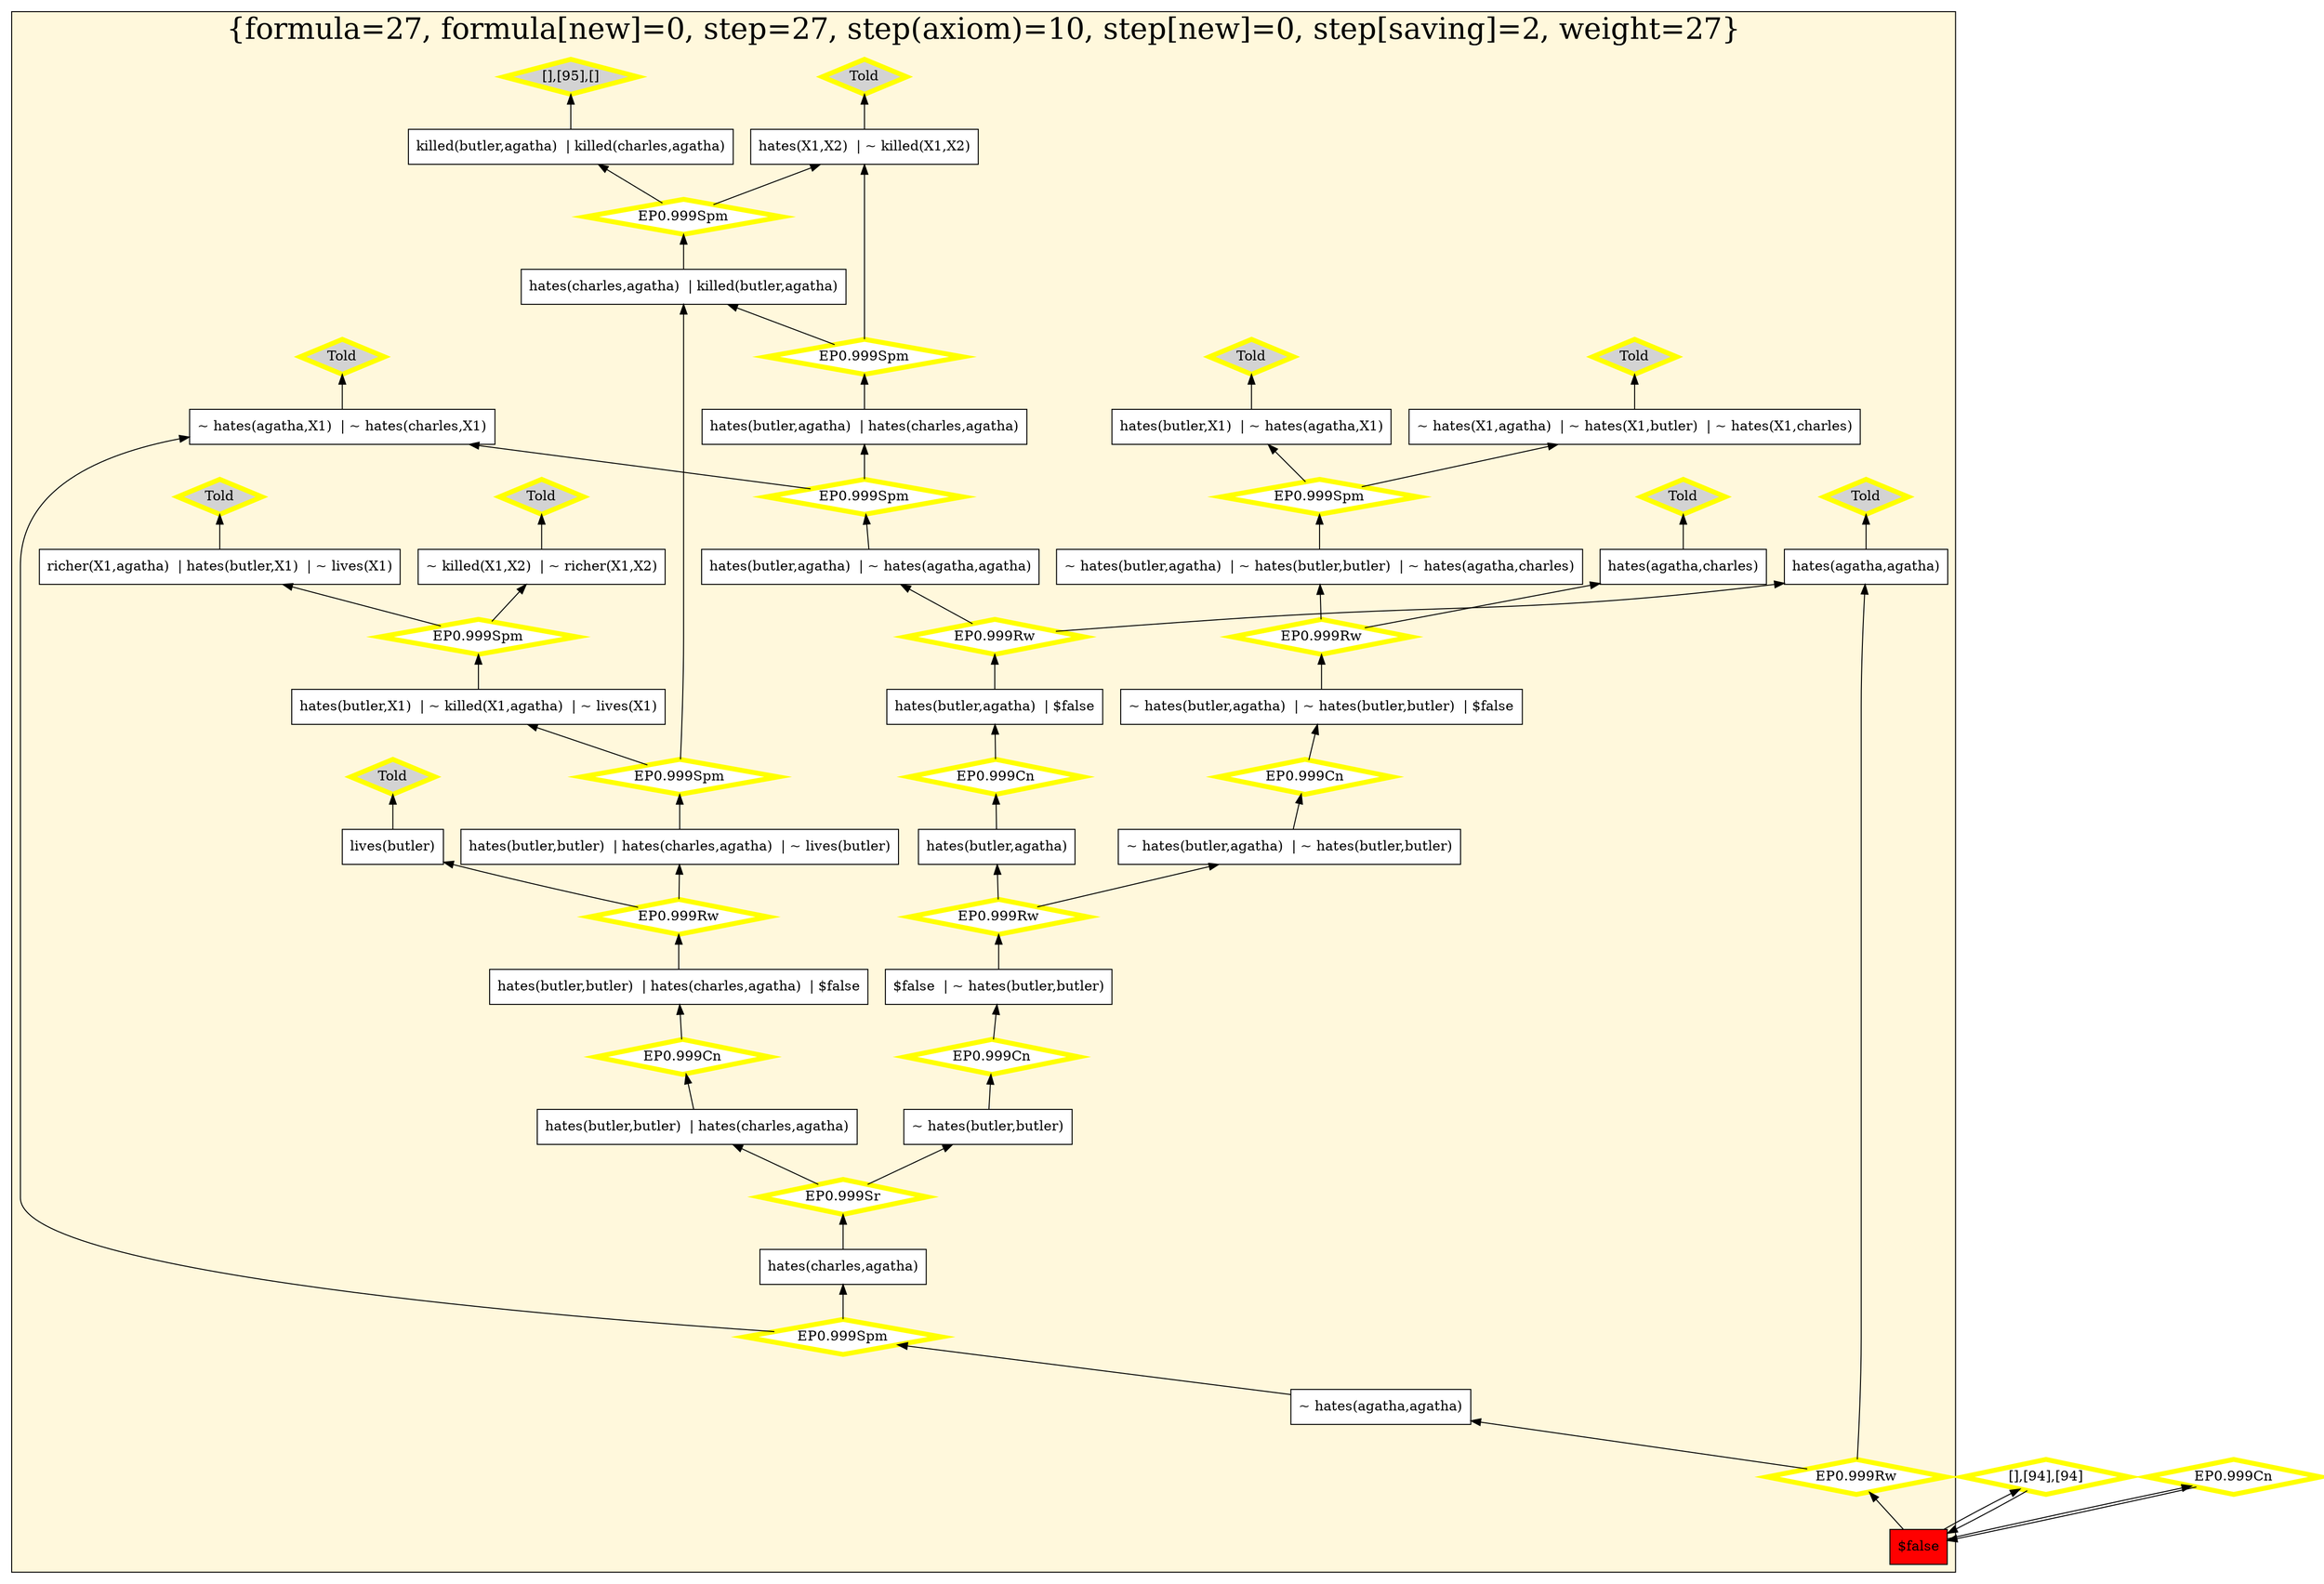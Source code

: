 digraph g 
{ rankdir=BT;
   
  "x_30" [ color="black" shape="box" label="hates(butler,butler)  | hates(charles,agatha)  | $false" fillcolor="white" style="filled"  ];
  "x_73" [ color="black" shape="box" label="hates(butler,X1)  | ~ hates(agatha,X1)" fillcolor="white" style="filled"  ];
  "x_94" [ color="black" shape="box" label="$false" fillcolor="red" style="filled"  ];
  "x_39" [ color="black" shape="box" label="richer(X1,agatha)  | hates(butler,X1)  | ~ lives(X1)" fillcolor="white" style="filled"  ];
  "x_64" [ color="black" shape="box" label="$false  | ~ hates(butler,butler)" fillcolor="white" style="filled"  ];
  "x_66" [ color="black" shape="box" label="~ hates(X1,agatha)  | ~ hates(X1,butler)  | ~ hates(X1,charles)" fillcolor="white" style="filled"  ];
  "x_36" [ color="black" shape="box" label="hates(butler,agatha)  | $false" fillcolor="white" style="filled"  ];
  "x_95" [ color="black" shape="box" label="killed(butler,agatha)  | killed(charles,agatha)" fillcolor="white" style="filled"  ];
  "x_94" [ color="black" shape="box" label="$false" fillcolor="red" style="filled"  ];
  "x_8" [ color="black" shape="box" label="~ hates(butler,agatha)  | ~ hates(butler,butler)  | ~ hates(agatha,charles)" fillcolor="white" style="filled"  ];
  "x_94" [ color="black" shape="box" label="$false" fillcolor="red" style="filled"  ];
  "x_42" [ color="black" shape="box" label="~ hates(butler,agatha)  | ~ hates(butler,butler)" fillcolor="white" style="filled"  ];
  "x_102" [ color="black" shape="box" label="~ hates(butler,butler)" fillcolor="white" style="filled"  ];
  "x_45" [ color="black" shape="box" label="hates(X1,X2)  | ~ killed(X1,X2)" fillcolor="white" style="filled"  ];
  "x_88" [ color="black" shape="box" label="hates(butler,butler)  | hates(charles,agatha)" fillcolor="white" style="filled"  ];
  "x_104" [ color="black" shape="box" label="hates(butler,butler)  | hates(charles,agatha)  | ~ lives(butler)" fillcolor="white" style="filled"  ];
  "x_75" [ color="black" shape="box" label="~ hates(agatha,agatha)" fillcolor="white" style="filled"  ];
  "x_105" [ color="black" shape="box" label="hates(agatha,agatha)" fillcolor="white" style="filled"  ];
  "x_18" [ color="black" shape="box" label="hates(charles,agatha)  | killed(butler,agatha)" fillcolor="white" style="filled"  ];
  "x_71" [ color="black" shape="box" label="lives(butler)" fillcolor="white" style="filled"  ];
  "x_21" [ color="black" shape="box" label="hates(butler,agatha)" fillcolor="white" style="filled"  ];
  "x_50" [ color="black" shape="box" label="hates(butler,agatha)  | hates(charles,agatha)" fillcolor="white" style="filled"  ];
  "x_23" [ color="black" shape="box" label="hates(agatha,charles)" fillcolor="white" style="filled"  ];
  "x_51" [ color="black" shape="box" label="hates(charles,agatha)" fillcolor="white" style="filled"  ];
  "x_107" [ color="black" shape="box" label="~ hates(agatha,X1)  | ~ hates(charles,X1)" fillcolor="white" style="filled"  ];
  "x_81" [ color="black" shape="box" label="hates(butler,agatha)  | ~ hates(agatha,agatha)" fillcolor="white" style="filled"  ];
  "x_109" [ color="black" shape="box" label="~ hates(butler,agatha)  | ~ hates(butler,butler)  | $false" fillcolor="white" style="filled"  ];
  "x_55" [ color="black" shape="box" label="hates(butler,X1)  | ~ killed(X1,agatha)  | ~ lives(X1)" fillcolor="white" style="filled"  ];
  "x_110" [ color="black" shape="box" label="~ killed(X1,X2)  | ~ richer(X1,X2)" fillcolor="white" style="filled"  ];
  "3442a9b8:1242bb91223:-7f41" [ URL="http://browser.inference-web.org/iwbrowser/BrowseNodeSet?url=http%3A%2F%2Finference-web.org%2Fproofs%2Ftptp%2FSolutions%2FPUZ%2FPUZ001-1%2FEP---1.1pre%2Fanswer.owl%23ns_4" color="yellow" shape="diamond" label="Told" fillcolor="lightgrey" style="filled" penwidth="5"  ];
  "x_110" -> "3442a9b8:1242bb91223:-7f41";
  "3442a9b8:1242bb91223:-7fbd" [ URL="http://browser.inference-web.org/iwbrowser/BrowseNodeSet?url=http%3A%2F%2Finference-web.org%2Fproofs%2Ftptp%2FSolutions%2FPUZ%2FPUZ001-1%2FEP---1.1pre%2Fanswer.owl%23answer" color="yellow" shape="diamond" label="[],[94],[94]" fillcolor="white" style="filled" penwidth="5"  ];
  "x_94" -> "3442a9b8:1242bb91223:-7fbd";
  "3442a9b8:1242bb91223:-7fbd" -> "x_94";
  "3442a9b8:1242bb91223:-7f98" [ URL="http://browser.inference-web.org/iwbrowser/BrowseNodeSet?url=http%3A%2F%2Finference-web.org%2Fproofs%2Ftptp%2FSolutions%2FPUZ%2FPUZ001-1%2FEP---1.1pre%2Fanswer.owl%23ns_35" color="yellow" shape="diamond" label="EP0.999Cn" fillcolor="white" style="filled" penwidth="5"  ];
  "x_21" -> "3442a9b8:1242bb91223:-7f98";
  "3442a9b8:1242bb91223:-7f98" -> "x_36";
  "3442a9b8:1242bb91223:-7f5a" [ URL="http://browser.inference-web.org/iwbrowser/BrowseNodeSet?url=http%3A%2F%2Finference-web.org%2Fproofs%2Ftptp%2FSolutions%2FPUZ%2FPUZ001-1%2FEP---1.1pre%2Fanswer.owl%23ns_26" color="yellow" shape="diamond" label="EP0.999Rw" fillcolor="white" style="filled" penwidth="5"  ];
  "x_30" -> "3442a9b8:1242bb91223:-7f5a";
  "3442a9b8:1242bb91223:-7f5a" -> "x_71";
  "3442a9b8:1242bb91223:-7f5a" -> "x_104";
  "3442a9b8:1242bb91223:-7fa1" [ URL="http://browser.inference-web.org/iwbrowser/BrowseNodeSet?url=http%3A%2F%2Finference-web.org%2Fproofs%2Ftptp%2FSolutions%2FPUZ%2FPUZ001-1%2FEP---1.1pre%2Fanswer.owl%23ns_38" color="yellow" shape="diamond" label="EP0.999Cn" fillcolor="white" style="filled" penwidth="5"  ];
  "x_102" -> "3442a9b8:1242bb91223:-7fa1";
  "3442a9b8:1242bb91223:-7fa1" -> "x_64";
  "3442a9b8:1242bb91223:-7f63" [ URL="http://browser.inference-web.org/iwbrowser/BrowseNodeSet?url=http%3A%2F%2Finference-web.org%2Fproofs%2Ftptp%2FSolutions%2FPUZ%2FPUZ001-1%2FEP---1.1pre%2Fanswer.owl%23ns_6" color="yellow" shape="diamond" label="Told" fillcolor="lightgrey" style="filled" penwidth="5"  ];
  "x_66" -> "3442a9b8:1242bb91223:-7f63";
  "3442a9b8:1242bb91223:-7f77" [ URL="http://browser.inference-web.org/iwbrowser/BrowseNodeSet?url=http%3A%2F%2Finference-web.org%2Fproofs%2Ftptp%2FSolutions%2FPUZ%2FPUZ001-1%2FEP---1.1pre%2Fanswer.owl%23ns_19" color="yellow" shape="diamond" label="EP0.999Rw" fillcolor="white" style="filled" penwidth="5"  ];
  "x_109" -> "3442a9b8:1242bb91223:-7f77";
  "3442a9b8:1242bb91223:-7f77" -> "x_8";
  "3442a9b8:1242bb91223:-7f77" -> "x_23";
  "3442a9b8:1242bb91223:-7f46" [ URL="http://browser.inference-web.org/iwbrowser/BrowseNodeSet?url=http%3A%2F%2Finference-web.org%2Fproofs%2Ftptp%2FSolutions%2FPUZ%2FPUZ001-1%2FEP---1.1pre%2Fanswer.owl%23ns_11" color="yellow" shape="diamond" label="Told" fillcolor="lightgrey" style="filled" penwidth="5"  ];
  "x_39" -> "3442a9b8:1242bb91223:-7f46";
  "3442a9b8:1242bb91223:-7f94" [ URL="http://browser.inference-web.org/iwbrowser/BrowseNodeSet?url=http%3A%2F%2Finference-web.org%2Fproofs%2Ftptp%2FSolutions%2FPUZ%2FPUZ001-1%2FEP---1.1pre%2Fanswer.owl%23ns_34" color="yellow" shape="diamond" label="EP0.999Rw" fillcolor="white" style="filled" penwidth="5"  ];
  "x_36" -> "3442a9b8:1242bb91223:-7f94";
  "3442a9b8:1242bb91223:-7f94" -> "x_81";
  "3442a9b8:1242bb91223:-7f94" -> "x_105";
  "3442a9b8:1242bb91223:-7f8f" [ URL="http://browser.inference-web.org/iwbrowser/BrowseNodeSet?url=http%3A%2F%2Finference-web.org%2Fproofs%2Ftptp%2FSolutions%2FPUZ%2FPUZ001-1%2FEP---1.1pre%2Fanswer.owl%23ns_33" color="yellow" shape="diamond" label="EP0.999Spm" fillcolor="white" style="filled" penwidth="5"  ];
  "x_81" -> "3442a9b8:1242bb91223:-7f8f";
  "3442a9b8:1242bb91223:-7f8f" -> "x_50";
  "3442a9b8:1242bb91223:-7f8f" -> "x_107";
  "3442a9b8:1242bb91223:-7fb5" [ URL="http://browser.inference-web.org/iwbrowser/BrowseNodeSet?url=http%3A%2F%2Finference-web.org%2Fproofs%2Ftptp%2FSolutions%2FPUZ%2FPUZ001-1%2FEP---1.1pre%2Fanswer.owl%23ns_43" color="yellow" shape="diamond" label="EP0.999Rw" fillcolor="white" style="filled" penwidth="5"  ];
  "x_94" -> "3442a9b8:1242bb91223:-7fb5";
  "3442a9b8:1242bb91223:-7fb5" -> "x_75";
  "3442a9b8:1242bb91223:-7fb5" -> "x_105";
  "3442a9b8:1242bb91223:-7fb0" [ URL="http://browser.inference-web.org/iwbrowser/BrowseNodeSet?url=http%3A%2F%2Finference-web.org%2Fproofs%2Ftptp%2FSolutions%2FPUZ%2FPUZ001-1%2FEP---1.1pre%2Fanswer.owl%23ns_7" color="yellow" shape="diamond" label="Told" fillcolor="lightgrey" style="filled" penwidth="5"  ];
  "x_105" -> "3442a9b8:1242bb91223:-7fb0";
  "3442a9b8:1242bb91223:-7f9d" [ URL="http://browser.inference-web.org/iwbrowser/BrowseNodeSet?url=http%3A%2F%2Finference-web.org%2Fproofs%2Ftptp%2FSolutions%2FPUZ%2FPUZ001-1%2FEP---1.1pre%2Fanswer.owl%23ns_37" color="yellow" shape="diamond" label="EP0.999Rw" fillcolor="white" style="filled" penwidth="5"  ];
  "x_64" -> "3442a9b8:1242bb91223:-7f9d";
  "3442a9b8:1242bb91223:-7f9d" -> "x_21";
  "3442a9b8:1242bb91223:-7f9d" -> "x_42";
  "3442a9b8:1242bb91223:-7f85" [ URL="http://browser.inference-web.org/iwbrowser/BrowseNodeSet?url=http%3A%2F%2Finference-web.org%2Fproofs%2Ftptp%2FSolutions%2FPUZ%2FPUZ001-1%2FEP---1.1pre%2Fanswer.owl%23ns_9" color="yellow" shape="diamond" label="Told" fillcolor="lightgrey" style="filled" penwidth="5"  ];
  "x_45" -> "3442a9b8:1242bb91223:-7f85";
  "3442a9b8:1242bb91223:-7f68" [ URL="http://browser.inference-web.org/iwbrowser/BrowseNodeSet?url=http%3A%2F%2Finference-web.org%2Fproofs%2Ftptp%2FSolutions%2FPUZ%2FPUZ001-1%2FEP---1.1pre%2Fanswer.owl%23ns_10" color="yellow" shape="diamond" label="Told" fillcolor="lightgrey" style="filled" penwidth="5"  ];
  "x_73" -> "3442a9b8:1242bb91223:-7f68";
  "3442a9b8:1242bb91223:-7f7b" [ URL="http://browser.inference-web.org/iwbrowser/BrowseNodeSet?url=http%3A%2F%2Finference-web.org%2Fproofs%2Ftptp%2FSolutions%2FPUZ%2FPUZ001-1%2FEP---1.1pre%2Fanswer.owl%23ns_20" color="yellow" shape="diamond" label="EP0.999Cn" fillcolor="white" style="filled" penwidth="5"  ];
  "x_42" -> "3442a9b8:1242bb91223:-7f7b";
  "3442a9b8:1242bb91223:-7f7b" -> "x_109";
  "3442a9b8:1242bb91223:-7fb9" [ URL="http://browser.inference-web.org/iwbrowser/BrowseNodeSet?url=http%3A%2F%2Finference-web.org%2Fproofs%2Ftptp%2FSolutions%2FPUZ%2FPUZ001-1%2FEP---1.1pre%2Fanswer.owl%23ns_44" color="yellow" shape="diamond" label="EP0.999Cn" fillcolor="white" style="filled" penwidth="5"  ];
  "x_94" -> "3442a9b8:1242bb91223:-7fb9";
  "3442a9b8:1242bb91223:-7fb9" -> "x_94";
  "3442a9b8:1242bb91223:-7f50" [ URL="http://browser.inference-web.org/iwbrowser/BrowseNodeSet?url=http%3A%2F%2Finference-web.org%2Fproofs%2Ftptp%2FSolutions%2FPUZ%2FPUZ001-1%2FEP---1.1pre%2Fanswer.owl%23ns_25" color="yellow" shape="diamond" label="EP0.999Spm" fillcolor="white" style="filled" penwidth="5"  ];
  "x_104" -> "3442a9b8:1242bb91223:-7f50";
  "3442a9b8:1242bb91223:-7f50" -> "x_18";
  "3442a9b8:1242bb91223:-7f50" -> "x_55";
  "3442a9b8:1242bb91223:-7f80" [ URL="http://browser.inference-web.org/iwbrowser/BrowseNodeSet?url=http%3A%2F%2Finference-web.org%2Fproofs%2Ftptp%2FSolutions%2FPUZ%2FPUZ001-1%2FEP---1.1pre%2Fanswer.owl%23ns_5" color="yellow" shape="diamond" label="Told" fillcolor="lightgrey" style="filled" penwidth="5"  ];
  "x_107" -> "3442a9b8:1242bb91223:-7f80";
  "3442a9b8:1242bb91223:-7f55" [ URL="http://browser.inference-web.org/iwbrowser/BrowseNodeSet?url=http%3A%2F%2Finference-web.org%2Fproofs%2Ftptp%2FSolutions%2FPUZ%2FPUZ001-1%2FEP---1.1pre%2Fanswer.owl%23ns_2" color="yellow" shape="diamond" label="Told" fillcolor="lightgrey" style="filled" penwidth="5"  ];
  "x_71" -> "3442a9b8:1242bb91223:-7f55";
  "3442a9b8:1242bb91223:-7f8a" [ URL="http://browser.inference-web.org/iwbrowser/BrowseNodeSet?url=http%3A%2F%2Finference-web.org%2Fproofs%2Ftptp%2FSolutions%2FPUZ%2FPUZ001-1%2FEP---1.1pre%2Fanswer.owl%23ns_24" color="yellow" shape="diamond" label="EP0.999Spm" fillcolor="white" style="filled" penwidth="5"  ];
  "x_50" -> "3442a9b8:1242bb91223:-7f8a";
  "3442a9b8:1242bb91223:-7f8a" -> "x_18";
  "3442a9b8:1242bb91223:-7f8a" -> "x_45";
  "3442a9b8:1242bb91223:-7fc2" [ URL="http://browser.inference-web.org/iwbrowser/BrowseNodeSet?url=http%3A%2F%2Finference-web.org%2Fproofs%2Ftptp%2FSolutions%2FPUZ%2FPUZ001-1%2FEP---1.1pre%2Fanswer.owl%23ns_12" color="yellow" shape="diamond" label="[],[95],[]" fillcolor="lightgrey" style="filled" penwidth="5"  ];
  "x_95" -> "3442a9b8:1242bb91223:-7fc2";
  "3442a9b8:1242bb91223:-7fc7" [ URL="http://browser.inference-web.org/iwbrowser/BrowseNodeSet?url=http%3A%2F%2Finference-web.org%2Fproofs%2Ftptp%2FSolutions%2FPUZ%2FPUZ001-1%2FEP---1.1pre%2Fanswer.owl%23ns_13" color="yellow" shape="diamond" label="EP0.999Spm" fillcolor="white" style="filled" penwidth="5"  ];
  "x_18" -> "3442a9b8:1242bb91223:-7fc7";
  "3442a9b8:1242bb91223:-7fc7" -> "x_45";
  "3442a9b8:1242bb91223:-7fc7" -> "x_95";
  "3442a9b8:1242bb91223:-7f6d" [ URL="http://browser.inference-web.org/iwbrowser/BrowseNodeSet?url=http%3A%2F%2Finference-web.org%2Fproofs%2Ftptp%2FSolutions%2FPUZ%2FPUZ001-1%2FEP---1.1pre%2Fanswer.owl%23ns_18" color="yellow" shape="diamond" label="EP0.999Spm" fillcolor="white" style="filled" penwidth="5"  ];
  "x_8" -> "3442a9b8:1242bb91223:-7f6d";
  "3442a9b8:1242bb91223:-7f6d" -> "x_66";
  "3442a9b8:1242bb91223:-7f6d" -> "x_73";
  "3442a9b8:1242bb91223:-7f72" [ URL="http://browser.inference-web.org/iwbrowser/BrowseNodeSet?url=http%3A%2F%2Finference-web.org%2Fproofs%2Ftptp%2FSolutions%2FPUZ%2FPUZ001-1%2FEP---1.1pre%2Fanswer.owl%23ns_8" color="yellow" shape="diamond" label="Told" fillcolor="lightgrey" style="filled" penwidth="5"  ];
  "x_23" -> "3442a9b8:1242bb91223:-7f72";
  "3442a9b8:1242bb91223:-7f4b" [ URL="http://browser.inference-web.org/iwbrowser/BrowseNodeSet?url=http%3A%2F%2Finference-web.org%2Fproofs%2Ftptp%2FSolutions%2FPUZ%2FPUZ001-1%2FEP---1.1pre%2Fanswer.owl%23ns_14" color="yellow" shape="diamond" label="EP0.999Spm" fillcolor="white" style="filled" penwidth="5"  ];
  "x_55" -> "3442a9b8:1242bb91223:-7f4b";
  "3442a9b8:1242bb91223:-7f4b" -> "x_39";
  "3442a9b8:1242bb91223:-7f4b" -> "x_110";
  "3442a9b8:1242bb91223:-7fab" [ URL="http://browser.inference-web.org/iwbrowser/BrowseNodeSet?url=http%3A%2F%2Finference-web.org%2Fproofs%2Ftptp%2FSolutions%2FPUZ%2FPUZ001-1%2FEP---1.1pre%2Fanswer.owl%23ns_41" color="yellow" shape="diamond" label="EP0.999Spm" fillcolor="white" style="filled" penwidth="5"  ];
  "x_75" -> "3442a9b8:1242bb91223:-7fab";
  "3442a9b8:1242bb91223:-7fab" -> "x_51";
  "3442a9b8:1242bb91223:-7fab" -> "x_107";
  "3442a9b8:1242bb91223:-7fa6" [ URL="http://browser.inference-web.org/iwbrowser/BrowseNodeSet?url=http%3A%2F%2Finference-web.org%2Fproofs%2Ftptp%2FSolutions%2FPUZ%2FPUZ001-1%2FEP---1.1pre%2Fanswer.owl%23ns_40" color="yellow" shape="diamond" label="EP0.999Sr" fillcolor="white" style="filled" penwidth="5"  ];
  "x_51" -> "3442a9b8:1242bb91223:-7fa6";
  "3442a9b8:1242bb91223:-7fa6" -> "x_88";
  "3442a9b8:1242bb91223:-7fa6" -> "x_102";
  "3442a9b8:1242bb91223:-7f5e" [ URL="http://browser.inference-web.org/iwbrowser/BrowseNodeSet?url=http%3A%2F%2Finference-web.org%2Fproofs%2Ftptp%2FSolutions%2FPUZ%2FPUZ001-1%2FEP---1.1pre%2Fanswer.owl%23ns_27" color="yellow" shape="diamond" label="EP0.999Cn" fillcolor="white" style="filled" penwidth="5"  ];
  "x_88" -> "3442a9b8:1242bb91223:-7f5e";
  "3442a9b8:1242bb91223:-7f5e" -> "x_30";
  
 subgraph cluster_opt 
{ labelloc=b label="{formula=27, formula[new]=0, step=27, step(axiom)=10, step[new]=0, step[saving]=2, weight=27}" 
 fontsize=30 fillcolor=cornsilk style=filled 
  x_71 ; x_64 ; x_66 ; x_8 ; x_73 ; x_75 ; x_18 ; x_21 ; x_81 ; x_23 ; x_95 ; x_94 ; x_88 ; x_30 ; x_102 ; x_39 ; x_36 ; x_42 ; x_110 ; x_109 ; x_107 ; x_104 ; x_105 ; x_45 ; x_51 ; x_50 ; x_55 ; "3442a9b8:1242bb91223:-7f41" ;
 "3442a9b8:1242bb91223:-7f98" ;
 "3442a9b8:1242bb91223:-7f5a" ;
 "3442a9b8:1242bb91223:-7fa1" ;
 "3442a9b8:1242bb91223:-7f77" ;
 "3442a9b8:1242bb91223:-7f63" ;
 "3442a9b8:1242bb91223:-7f46" ;
 "3442a9b8:1242bb91223:-7f94" ;
 "3442a9b8:1242bb91223:-7f8f" ;
 "3442a9b8:1242bb91223:-7fb5" ;
 "3442a9b8:1242bb91223:-7f9d" ;
 "3442a9b8:1242bb91223:-7fb0" ;
 "3442a9b8:1242bb91223:-7f85" ;
 "3442a9b8:1242bb91223:-7f68" ;
 "3442a9b8:1242bb91223:-7f7b" ;
 "3442a9b8:1242bb91223:-7f50" ;
 "3442a9b8:1242bb91223:-7f80" ;
 "3442a9b8:1242bb91223:-7f55" ;
 "3442a9b8:1242bb91223:-7f8a" ;
 "3442a9b8:1242bb91223:-7fc2" ;
 "3442a9b8:1242bb91223:-7fc7" ;
 "3442a9b8:1242bb91223:-7f6d" ;
 "3442a9b8:1242bb91223:-7f72" ;
 "3442a9b8:1242bb91223:-7f4b" ;
 "3442a9b8:1242bb91223:-7fa6" ;
 "3442a9b8:1242bb91223:-7fab" ;
 "3442a9b8:1242bb91223:-7f5e" ;
 
}
 
}
